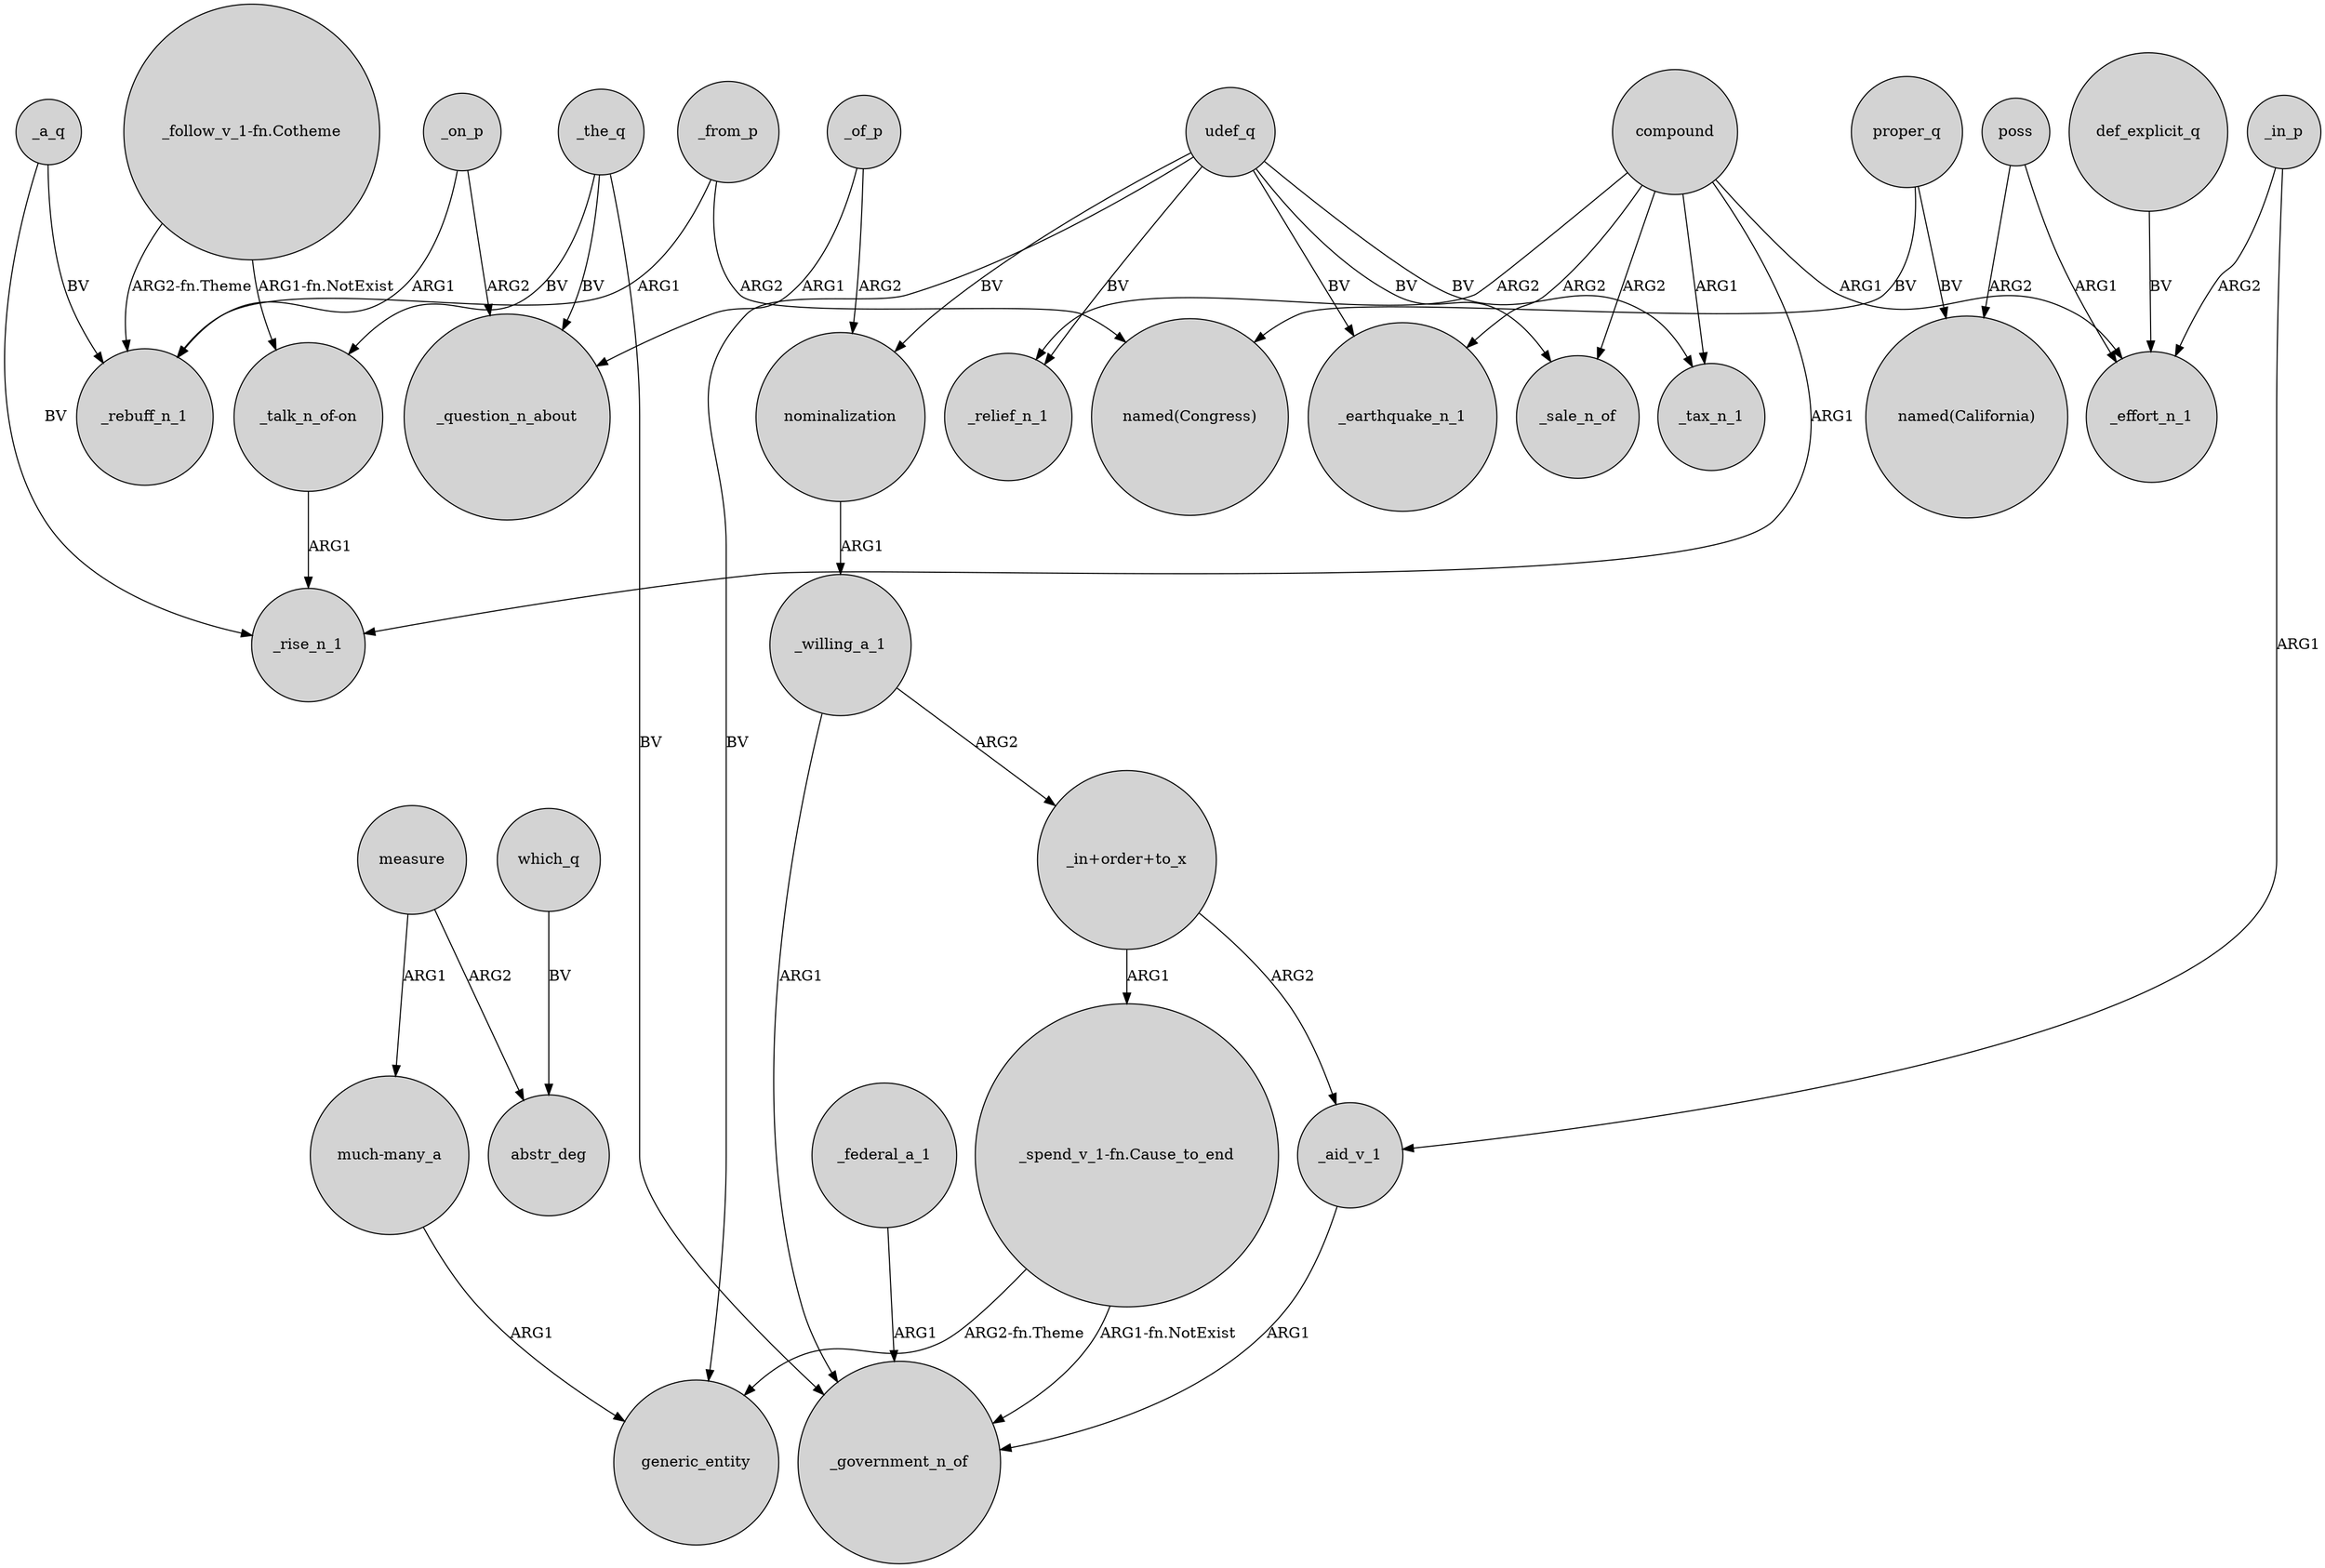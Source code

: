 digraph {
	node [shape=circle style=filled]
	measure -> abstr_deg [label=ARG2]
	_willing_a_1 -> _government_n_of [label=ARG1]
	_willing_a_1 -> "_in+order+to_x" [label=ARG2]
	_aid_v_1 -> _government_n_of [label=ARG1]
	compound -> _earthquake_n_1 [label=ARG2]
	_a_q -> _rebuff_n_1 [label=BV]
	udef_q -> generic_entity [label=BV]
	_a_q -> _rise_n_1 [label=BV]
	_in_p -> _effort_n_1 [label=ARG2]
	"much-many_a" -> generic_entity [label=ARG1]
	poss -> "named(California)" [label=ARG2]
	"_follow_v_1-fn.Cotheme" -> "_talk_n_of-on" [label="ARG1-fn.NotExist"]
	proper_q -> "named(California)" [label=BV]
	nominalization -> _willing_a_1 [label=ARG1]
	"_spend_v_1-fn.Cause_to_end" -> generic_entity [label="ARG2-fn.Theme"]
	compound -> _relief_n_1 [label=ARG2]
	compound -> _tax_n_1 [label=ARG1]
	_from_p -> "named(Congress)" [label=ARG2]
	_federal_a_1 -> _government_n_of [label=ARG1]
	proper_q -> "named(Congress)" [label=BV]
	_in_p -> _aid_v_1 [label=ARG1]
	udef_q -> _relief_n_1 [label=BV]
	"_talk_n_of-on" -> _rise_n_1 [label=ARG1]
	_the_q -> "_talk_n_of-on" [label=BV]
	udef_q -> _tax_n_1 [label=BV]
	compound -> _effort_n_1 [label=ARG1]
	compound -> _sale_n_of [label=ARG2]
	"_spend_v_1-fn.Cause_to_end" -> _government_n_of [label="ARG1-fn.NotExist"]
	"_in+order+to_x" -> _aid_v_1 [label=ARG2]
	_of_p -> nominalization [label=ARG2]
	which_q -> abstr_deg [label=BV]
	udef_q -> nominalization [label=BV]
	_of_p -> _question_n_about [label=ARG1]
	udef_q -> _sale_n_of [label=BV]
	def_explicit_q -> _effort_n_1 [label=BV]
	poss -> _effort_n_1 [label=ARG1]
	_the_q -> _government_n_of [label=BV]
	_on_p -> _rebuff_n_1 [label=ARG1]
	compound -> _rise_n_1 [label=ARG1]
	"_in+order+to_x" -> "_spend_v_1-fn.Cause_to_end" [label=ARG1]
	"_follow_v_1-fn.Cotheme" -> _rebuff_n_1 [label="ARG2-fn.Theme"]
	_on_p -> _question_n_about [label=ARG2]
	measure -> "much-many_a" [label=ARG1]
	_from_p -> _rebuff_n_1 [label=ARG1]
	_the_q -> _question_n_about [label=BV]
	udef_q -> _earthquake_n_1 [label=BV]
}
